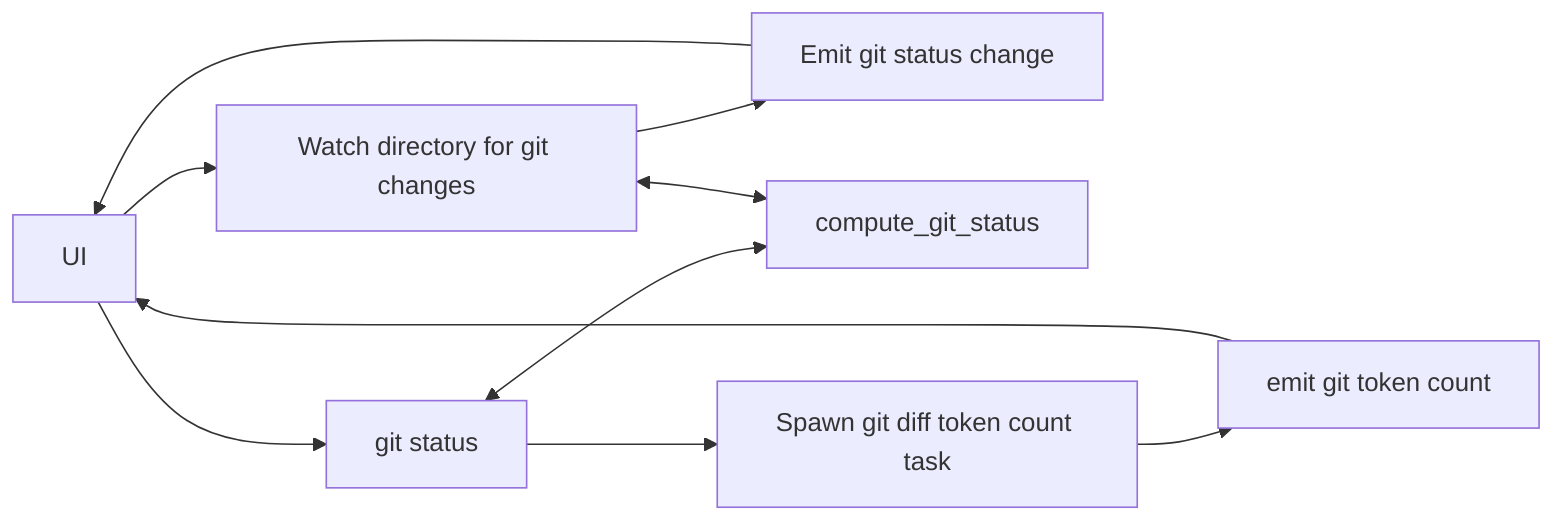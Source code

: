 flowchart LR
    UI[UI]

    W[Watch directory for git changes]
    E[Emit git status change]
    GS[git status]
    CG[compute_git_status]
    SP[Spawn git diff token count task]
    ET[emit git token count]

    %% Core flows
    UI --> GS
    GS <--> CG
    GS --> SP --> ET --> UI

    %% File watching + status updates
    UI --> W
    W --> E --> UI

    %% Watcher ↔ compute
    W <--> CG